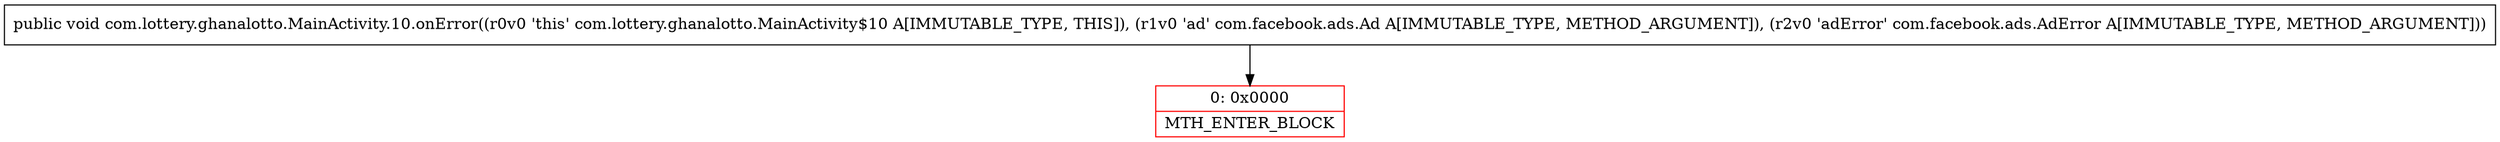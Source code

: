 digraph "CFG forcom.lottery.ghanalotto.MainActivity.10.onError(Lcom\/facebook\/ads\/Ad;Lcom\/facebook\/ads\/AdError;)V" {
subgraph cluster_Region_463930000 {
label = "R(0)";
node [shape=record,color=blue];
}
Node_0 [shape=record,color=red,label="{0\:\ 0x0000|MTH_ENTER_BLOCK\l}"];
MethodNode[shape=record,label="{public void com.lottery.ghanalotto.MainActivity.10.onError((r0v0 'this' com.lottery.ghanalotto.MainActivity$10 A[IMMUTABLE_TYPE, THIS]), (r1v0 'ad' com.facebook.ads.Ad A[IMMUTABLE_TYPE, METHOD_ARGUMENT]), (r2v0 'adError' com.facebook.ads.AdError A[IMMUTABLE_TYPE, METHOD_ARGUMENT])) }"];
MethodNode -> Node_0;
}

